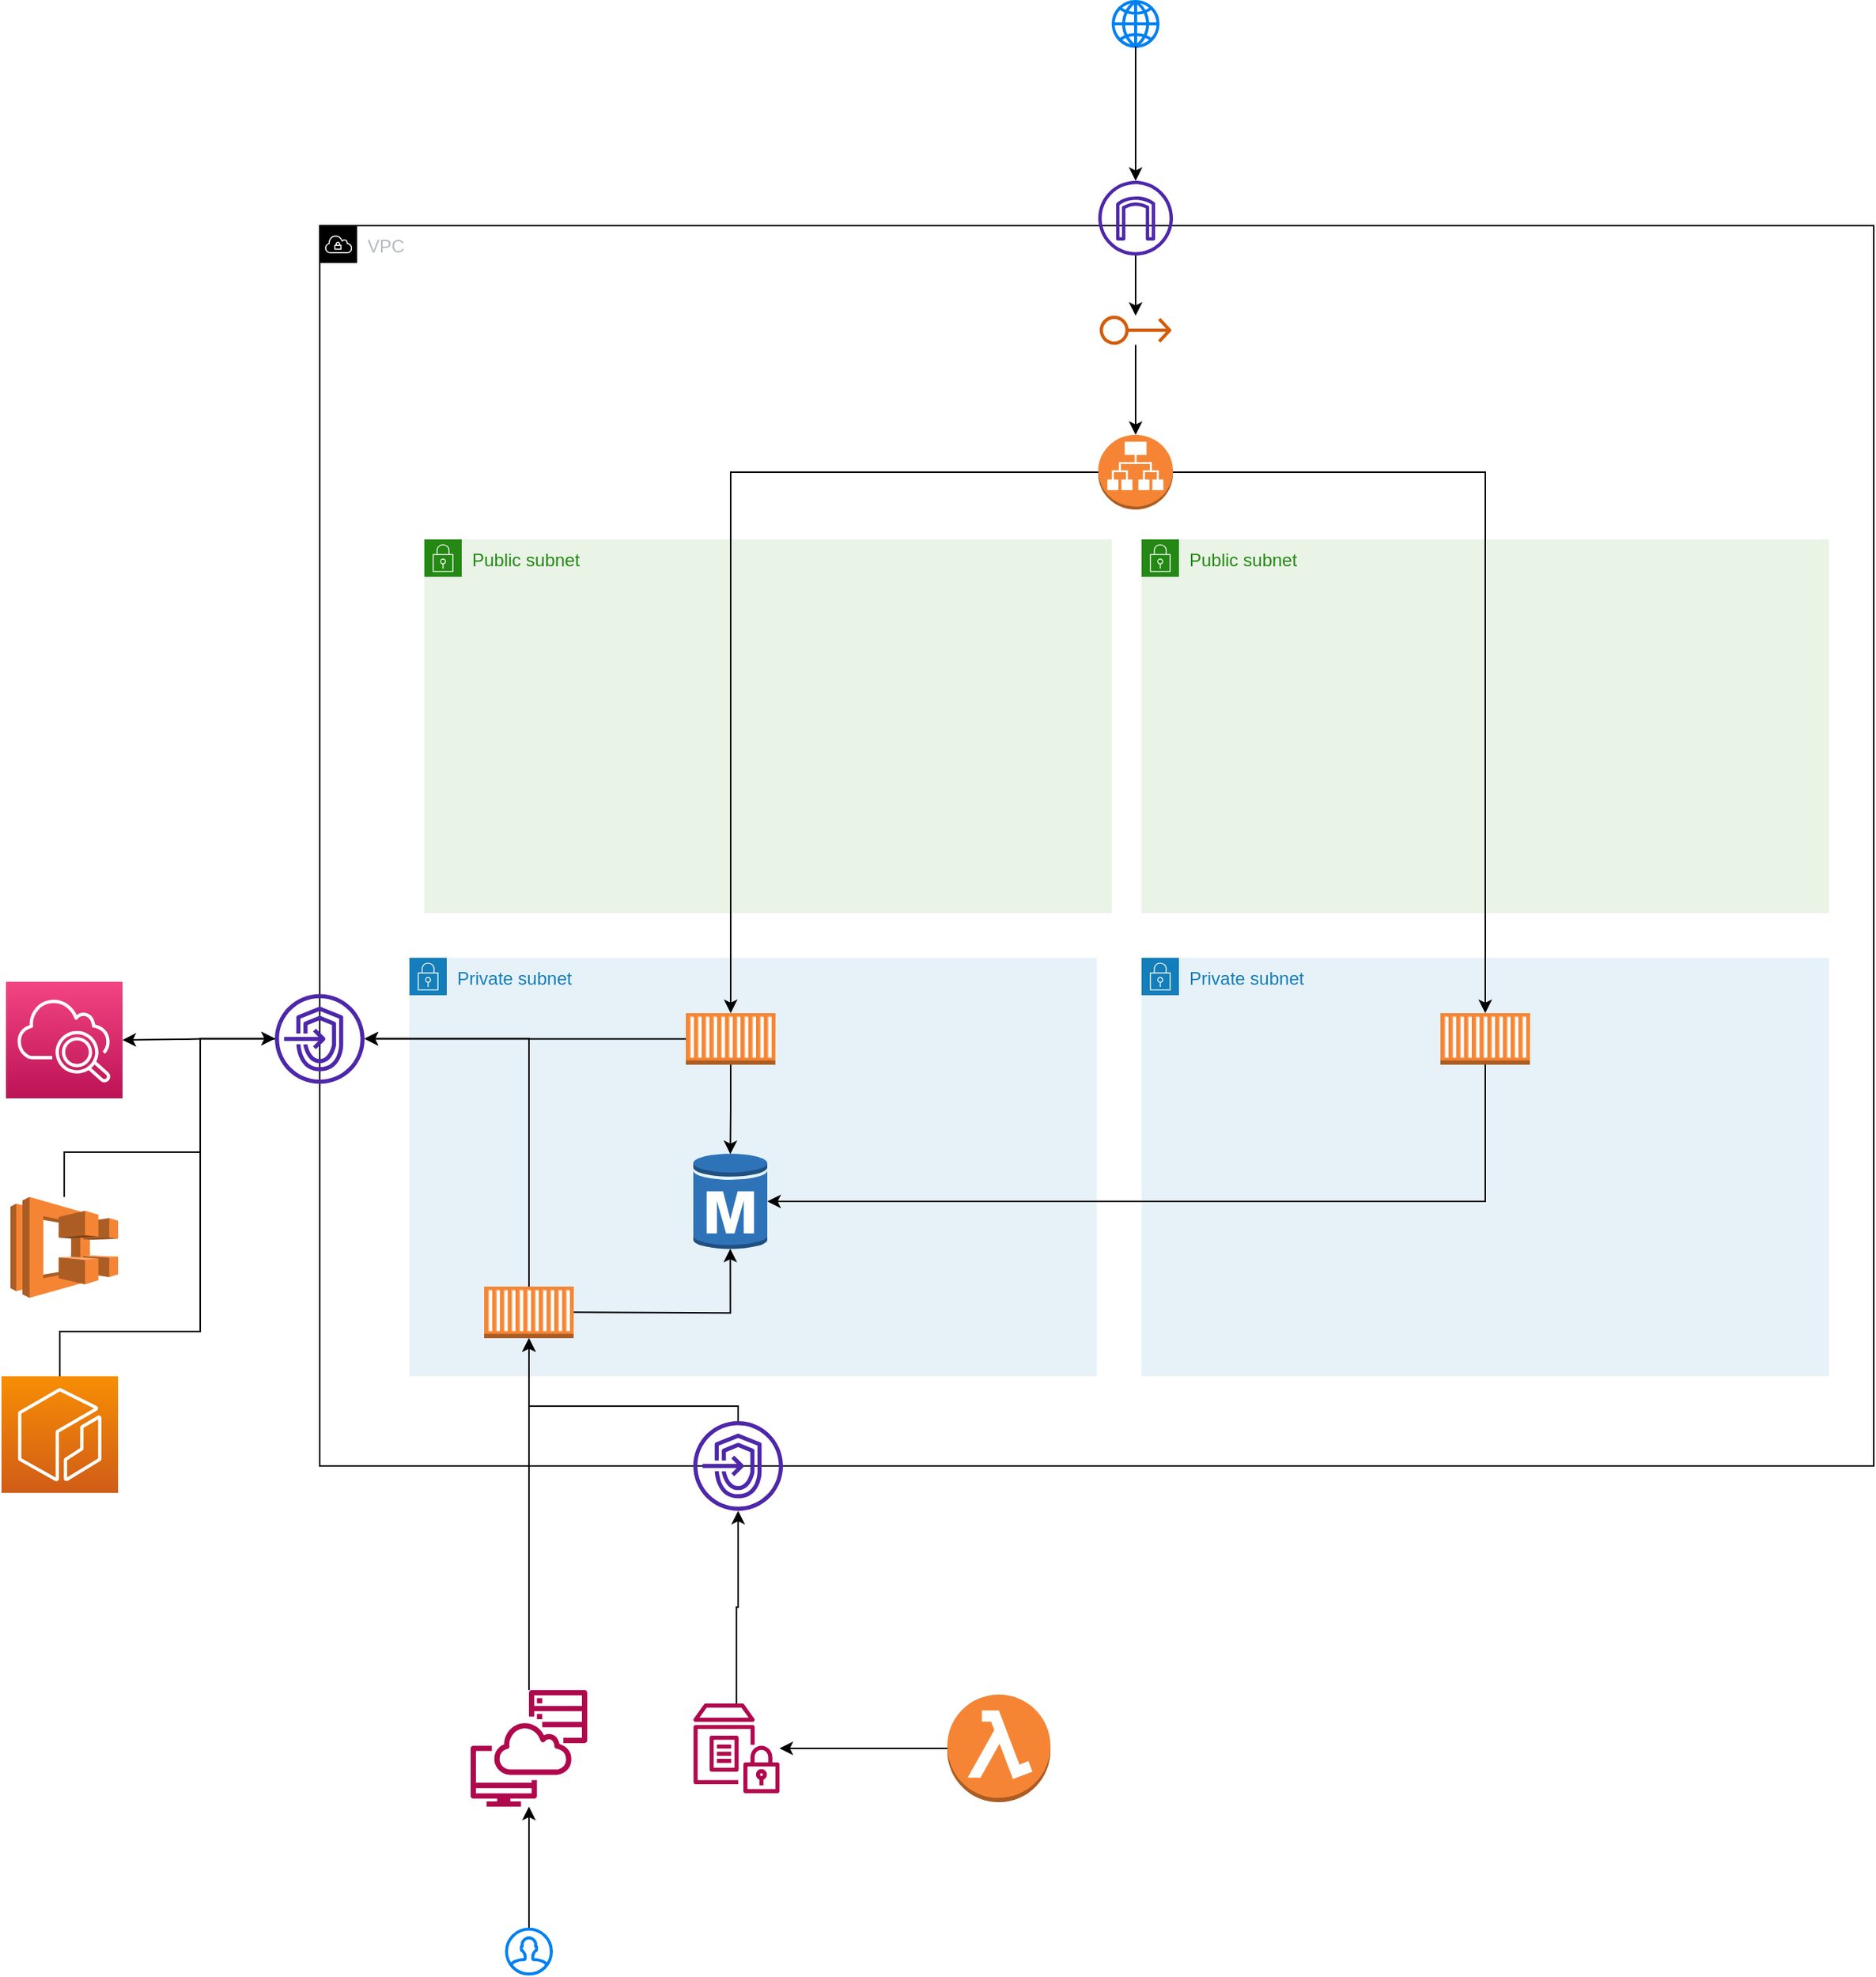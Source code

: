 <mxfile version="21.3.3" type="github">
  <diagram id="Ht1M8jgEwFfnCIfOTk4-" name="Page-1">
    <mxGraphModel dx="2871" dy="2991" grid="1" gridSize="10" guides="1" tooltips="1" connect="1" arrows="1" fold="1" page="1" pageScale="1" pageWidth="1169" pageHeight="827" math="0" shadow="0">
      <root>
        <mxCell id="0" />
        <mxCell id="1" parent="0" />
        <mxCell id="mZrZ3VLlIDcRX8v9q6k0-5" value="VPC" style="sketch=0;outlineConnect=0;gradientColor=none;html=1;whiteSpace=wrap;fontSize=12;fontStyle=0;shape=mxgraph.aws4.group;grIcon=mxgraph.aws4.group_vpc;strokeColor=#000000;fillColor=none;verticalAlign=top;align=left;spacingLeft=30;fontColor=#B6BABF;dashed=0;" vertex="1" parent="1">
          <mxGeometry x="80" y="-940" width="1040" height="830" as="geometry" />
        </mxCell>
        <mxCell id="mZrZ3VLlIDcRX8v9q6k0-2" value="Public subnet" style="points=[[0,0],[0.25,0],[0.5,0],[0.75,0],[1,0],[1,0.25],[1,0.5],[1,0.75],[1,1],[0.75,1],[0.5,1],[0.25,1],[0,1],[0,0.75],[0,0.5],[0,0.25]];outlineConnect=0;gradientColor=none;html=1;whiteSpace=wrap;fontSize=12;fontStyle=0;container=1;pointerEvents=0;collapsible=0;recursiveResize=0;shape=mxgraph.aws4.group;grIcon=mxgraph.aws4.group_security_group;grStroke=0;strokeColor=#248814;fillColor=#E9F3E6;verticalAlign=top;align=left;spacingLeft=30;fontColor=#248814;dashed=0;" vertex="1" parent="1">
          <mxGeometry x="630" y="-730" width="460" height="250" as="geometry" />
        </mxCell>
        <mxCell id="mZrZ3VLlIDcRX8v9q6k0-3" value="Private subnet" style="points=[[0,0],[0.25,0],[0.5,0],[0.75,0],[1,0],[1,0.25],[1,0.5],[1,0.75],[1,1],[0.75,1],[0.5,1],[0.25,1],[0,1],[0,0.75],[0,0.5],[0,0.25]];outlineConnect=0;gradientColor=none;html=1;whiteSpace=wrap;fontSize=12;fontStyle=0;container=1;pointerEvents=0;collapsible=0;recursiveResize=0;shape=mxgraph.aws4.group;grIcon=mxgraph.aws4.group_security_group;grStroke=0;strokeColor=#147EBA;fillColor=#E6F2F8;verticalAlign=top;align=left;spacingLeft=30;fontColor=#147EBA;dashed=0;" vertex="1" parent="1">
          <mxGeometry x="140" y="-450" width="460" height="280" as="geometry" />
        </mxCell>
        <mxCell id="mZrZ3VLlIDcRX8v9q6k0-16" style="edgeStyle=orthogonalEdgeStyle;rounded=0;orthogonalLoop=1;jettySize=auto;html=1;strokeWidth=1;fillColor=#60a917;strokeColor=#000000;entryX=0.5;entryY=0.98;entryDx=0;entryDy=0;entryPerimeter=0;" edge="1" parent="mZrZ3VLlIDcRX8v9q6k0-3" target="mZrZ3VLlIDcRX8v9q6k0-38">
          <mxGeometry relative="1" as="geometry">
            <mxPoint x="110" y="237.067" as="sourcePoint" />
            <mxPoint x="215" y="200" as="targetPoint" />
          </mxGeometry>
        </mxCell>
        <mxCell id="mZrZ3VLlIDcRX8v9q6k0-31" value="" style="outlineConnect=0;dashed=0;verticalLabelPosition=bottom;verticalAlign=top;align=center;html=1;shape=mxgraph.aws3.ec2_compute_container;fillColor=#F58534;gradientColor=none;" vertex="1" parent="mZrZ3VLlIDcRX8v9q6k0-3">
          <mxGeometry x="50" y="220" width="60" height="34.5" as="geometry" />
        </mxCell>
        <mxCell id="mZrZ3VLlIDcRX8v9q6k0-38" value="" style="outlineConnect=0;dashed=0;verticalLabelPosition=bottom;verticalAlign=top;align=center;html=1;shape=mxgraph.aws3.rds_db_instance;fillColor=#2E73B8;gradientColor=none;" vertex="1" parent="mZrZ3VLlIDcRX8v9q6k0-3">
          <mxGeometry x="190" y="130" width="49.5" height="66" as="geometry" />
        </mxCell>
        <mxCell id="mZrZ3VLlIDcRX8v9q6k0-6" value="Public subnet" style="points=[[0,0],[0.25,0],[0.5,0],[0.75,0],[1,0],[1,0.25],[1,0.5],[1,0.75],[1,1],[0.75,1],[0.5,1],[0.25,1],[0,1],[0,0.75],[0,0.5],[0,0.25]];outlineConnect=0;gradientColor=none;html=1;whiteSpace=wrap;fontSize=12;fontStyle=0;container=1;pointerEvents=0;collapsible=0;recursiveResize=0;shape=mxgraph.aws4.group;grIcon=mxgraph.aws4.group_security_group;grStroke=0;strokeColor=#248814;fillColor=#E9F3E6;verticalAlign=top;align=left;spacingLeft=30;fontColor=#248814;dashed=0;" vertex="1" parent="1">
          <mxGeometry x="150" y="-730" width="460" height="250" as="geometry" />
        </mxCell>
        <mxCell id="mZrZ3VLlIDcRX8v9q6k0-7" value="Private subnet" style="points=[[0,0],[0.25,0],[0.5,0],[0.75,0],[1,0],[1,0.25],[1,0.5],[1,0.75],[1,1],[0.75,1],[0.5,1],[0.25,1],[0,1],[0,0.75],[0,0.5],[0,0.25]];outlineConnect=0;gradientColor=none;html=1;whiteSpace=wrap;fontSize=12;fontStyle=0;container=1;pointerEvents=0;collapsible=0;recursiveResize=0;shape=mxgraph.aws4.group;grIcon=mxgraph.aws4.group_security_group;grStroke=0;strokeColor=#147EBA;fillColor=#E6F2F8;verticalAlign=top;align=left;spacingLeft=30;fontColor=#147EBA;dashed=0;" vertex="1" parent="1">
          <mxGeometry x="630" y="-450" width="460" height="280" as="geometry" />
        </mxCell>
        <mxCell id="mZrZ3VLlIDcRX8v9q6k0-20" value="" style="outlineConnect=0;dashed=0;verticalLabelPosition=bottom;verticalAlign=top;align=center;html=1;shape=mxgraph.aws3.ec2_compute_container;fillColor=#F58534;gradientColor=none;" vertex="1" parent="mZrZ3VLlIDcRX8v9q6k0-7">
          <mxGeometry x="200" y="37" width="60" height="34.5" as="geometry" />
        </mxCell>
        <mxCell id="mZrZ3VLlIDcRX8v9q6k0-10" value="" style="edgeStyle=orthogonalEdgeStyle;rounded=0;orthogonalLoop=1;jettySize=auto;html=1;fillColor=#60a917;strokeColor=#000000;strokeWidth=1;entryX=0.5;entryY=1;entryDx=0;entryDy=0;entryPerimeter=0;" edge="1" parent="1" source="mZrZ3VLlIDcRX8v9q6k0-9" target="mZrZ3VLlIDcRX8v9q6k0-31">
          <mxGeometry relative="1" as="geometry">
            <mxPoint x="220" y="-186" as="targetPoint" />
          </mxGeometry>
        </mxCell>
        <mxCell id="mZrZ3VLlIDcRX8v9q6k0-9" value="" style="sketch=0;outlineConnect=0;fontColor=#232F3E;gradientColor=none;fillColor=#B0084D;strokeColor=none;dashed=0;verticalLabelPosition=bottom;verticalAlign=top;align=center;html=1;fontSize=12;fontStyle=0;aspect=fixed;pointerEvents=1;shape=mxgraph.aws4.systems_manager_session_manager;" vertex="1" parent="1">
          <mxGeometry x="181" y="40" width="78" height="78" as="geometry" />
        </mxCell>
        <mxCell id="mZrZ3VLlIDcRX8v9q6k0-12" style="edgeStyle=orthogonalEdgeStyle;rounded=0;orthogonalLoop=1;jettySize=auto;html=1;fillColor=#60a917;strokeColor=#000000;strokeWidth=1;" edge="1" parent="1" source="mZrZ3VLlIDcRX8v9q6k0-11" target="mZrZ3VLlIDcRX8v9q6k0-9">
          <mxGeometry relative="1" as="geometry" />
        </mxCell>
        <mxCell id="mZrZ3VLlIDcRX8v9q6k0-11" value="" style="html=1;verticalLabelPosition=bottom;align=center;labelBackgroundColor=#ffffff;verticalAlign=top;strokeWidth=2;strokeColor=#0080F0;shadow=0;dashed=0;shape=mxgraph.ios7.icons.user;" vertex="1" parent="1">
          <mxGeometry x="205" y="200" width="30" height="30" as="geometry" />
        </mxCell>
        <mxCell id="mZrZ3VLlIDcRX8v9q6k0-22" style="edgeStyle=orthogonalEdgeStyle;rounded=0;orthogonalLoop=1;jettySize=auto;html=1;entryX=0.5;entryY=0.02;entryDx=0;entryDy=0;entryPerimeter=0;strokeColor=#000000;" edge="1" parent="1" source="mZrZ3VLlIDcRX8v9q6k0-21" target="mZrZ3VLlIDcRX8v9q6k0-38">
          <mxGeometry relative="1" as="geometry">
            <mxPoint x="354.75" y="-319.34" as="targetPoint" />
          </mxGeometry>
        </mxCell>
        <mxCell id="mZrZ3VLlIDcRX8v9q6k0-25" style="edgeStyle=orthogonalEdgeStyle;rounded=0;orthogonalLoop=1;jettySize=auto;html=1;strokeColor=#000000;" edge="1" parent="1" source="mZrZ3VLlIDcRX8v9q6k0-21" target="mZrZ3VLlIDcRX8v9q6k0-24">
          <mxGeometry relative="1" as="geometry" />
        </mxCell>
        <mxCell id="mZrZ3VLlIDcRX8v9q6k0-21" value="" style="outlineConnect=0;dashed=0;verticalLabelPosition=bottom;verticalAlign=top;align=center;html=1;shape=mxgraph.aws3.ec2_compute_container;fillColor=#F58534;gradientColor=none;" vertex="1" parent="1">
          <mxGeometry x="325" y="-413" width="60" height="34.5" as="geometry" />
        </mxCell>
        <mxCell id="mZrZ3VLlIDcRX8v9q6k0-29" style="edgeStyle=orthogonalEdgeStyle;rounded=0;orthogonalLoop=1;jettySize=auto;html=1;" edge="1" parent="1" source="mZrZ3VLlIDcRX8v9q6k0-24" target="mZrZ3VLlIDcRX8v9q6k0-28">
          <mxGeometry relative="1" as="geometry" />
        </mxCell>
        <mxCell id="mZrZ3VLlIDcRX8v9q6k0-24" value="" style="sketch=0;outlineConnect=0;fontColor=#232F3E;gradientColor=none;fillColor=#4D27AA;strokeColor=none;dashed=0;verticalLabelPosition=bottom;verticalAlign=top;align=center;html=1;fontSize=12;fontStyle=0;aspect=fixed;pointerEvents=1;shape=mxgraph.aws4.endpoints;" vertex="1" parent="1">
          <mxGeometry x="50" y="-425.75" width="60" height="60" as="geometry" />
        </mxCell>
        <mxCell id="mZrZ3VLlIDcRX8v9q6k0-27" style="edgeStyle=orthogonalEdgeStyle;rounded=0;orthogonalLoop=1;jettySize=auto;html=1;exitX=0.5;exitY=0;exitDx=0;exitDy=0;exitPerimeter=0;" edge="1" parent="1" source="mZrZ3VLlIDcRX8v9q6k0-31" target="mZrZ3VLlIDcRX8v9q6k0-24">
          <mxGeometry relative="1" as="geometry">
            <mxPoint x="120" y="-400" as="targetPoint" />
            <mxPoint x="220" y="-234.87" as="sourcePoint" />
            <Array as="points">
              <mxPoint x="220" y="-396" />
            </Array>
          </mxGeometry>
        </mxCell>
        <mxCell id="mZrZ3VLlIDcRX8v9q6k0-28" value="" style="sketch=0;points=[[0,0,0],[0.25,0,0],[0.5,0,0],[0.75,0,0],[1,0,0],[0,1,0],[0.25,1,0],[0.5,1,0],[0.75,1,0],[1,1,0],[0,0.25,0],[0,0.5,0],[0,0.75,0],[1,0.25,0],[1,0.5,0],[1,0.75,0]];points=[[0,0,0],[0.25,0,0],[0.5,0,0],[0.75,0,0],[1,0,0],[0,1,0],[0.25,1,0],[0.5,1,0],[0.75,1,0],[1,1,0],[0,0.25,0],[0,0.5,0],[0,0.75,0],[1,0.25,0],[1,0.5,0],[1,0.75,0]];outlineConnect=0;fontColor=#232F3E;gradientColor=#F34482;gradientDirection=north;fillColor=#BC1356;strokeColor=#ffffff;dashed=0;verticalLabelPosition=bottom;verticalAlign=top;align=center;html=1;fontSize=12;fontStyle=0;aspect=fixed;shape=mxgraph.aws4.resourceIcon;resIcon=mxgraph.aws4.cloudwatch_2;" vertex="1" parent="1">
          <mxGeometry x="-130" y="-434" width="78" height="78" as="geometry" />
        </mxCell>
        <mxCell id="mZrZ3VLlIDcRX8v9q6k0-32" style="edgeStyle=orthogonalEdgeStyle;rounded=0;orthogonalLoop=1;jettySize=auto;html=1;" edge="1" parent="1" source="mZrZ3VLlIDcRX8v9q6k0-30" target="mZrZ3VLlIDcRX8v9q6k0-24">
          <mxGeometry relative="1" as="geometry">
            <Array as="points">
              <mxPoint x="-91" y="-320" />
              <mxPoint y="-320" />
              <mxPoint y="-396" />
            </Array>
          </mxGeometry>
        </mxCell>
        <mxCell id="mZrZ3VLlIDcRX8v9q6k0-30" value="" style="outlineConnect=0;dashed=0;verticalLabelPosition=bottom;verticalAlign=top;align=center;html=1;shape=mxgraph.aws3.ecs;fillColor=#F58534;gradientColor=none;" vertex="1" parent="1">
          <mxGeometry x="-127" y="-290" width="72" height="67.5" as="geometry" />
        </mxCell>
        <mxCell id="mZrZ3VLlIDcRX8v9q6k0-34" style="edgeStyle=orthogonalEdgeStyle;rounded=0;orthogonalLoop=1;jettySize=auto;html=1;" edge="1" parent="1" source="mZrZ3VLlIDcRX8v9q6k0-33" target="mZrZ3VLlIDcRX8v9q6k0-24">
          <mxGeometry relative="1" as="geometry">
            <Array as="points">
              <mxPoint x="-94" y="-200" />
              <mxPoint y="-200" />
              <mxPoint y="-396" />
            </Array>
          </mxGeometry>
        </mxCell>
        <mxCell id="mZrZ3VLlIDcRX8v9q6k0-33" value="" style="sketch=0;points=[[0,0,0],[0.25,0,0],[0.5,0,0],[0.75,0,0],[1,0,0],[0,1,0],[0.25,1,0],[0.5,1,0],[0.75,1,0],[1,1,0],[0,0.25,0],[0,0.5,0],[0,0.75,0],[1,0.25,0],[1,0.5,0],[1,0.75,0]];outlineConnect=0;fontColor=#232F3E;gradientColor=#F78E04;gradientDirection=north;fillColor=#D05C17;strokeColor=#ffffff;dashed=0;verticalLabelPosition=bottom;verticalAlign=top;align=center;html=1;fontSize=12;fontStyle=0;aspect=fixed;shape=mxgraph.aws4.resourceIcon;resIcon=mxgraph.aws4.ecr;" vertex="1" parent="1">
          <mxGeometry x="-133" y="-170" width="78" height="78" as="geometry" />
        </mxCell>
        <mxCell id="mZrZ3VLlIDcRX8v9q6k0-36" style="edgeStyle=orthogonalEdgeStyle;rounded=0;orthogonalLoop=1;jettySize=auto;html=1;entryX=0.5;entryY=0;entryDx=0;entryDy=0;entryPerimeter=0;" edge="1" parent="1" source="mZrZ3VLlIDcRX8v9q6k0-35" target="mZrZ3VLlIDcRX8v9q6k0-21">
          <mxGeometry relative="1" as="geometry" />
        </mxCell>
        <mxCell id="mZrZ3VLlIDcRX8v9q6k0-37" style="edgeStyle=orthogonalEdgeStyle;rounded=0;orthogonalLoop=1;jettySize=auto;html=1;" edge="1" parent="1" source="mZrZ3VLlIDcRX8v9q6k0-35" target="mZrZ3VLlIDcRX8v9q6k0-20">
          <mxGeometry relative="1" as="geometry" />
        </mxCell>
        <mxCell id="mZrZ3VLlIDcRX8v9q6k0-35" value="" style="outlineConnect=0;dashed=0;verticalLabelPosition=bottom;verticalAlign=top;align=center;html=1;shape=mxgraph.aws3.application_load_balancer;fillColor=#F58534;gradientColor=none;" vertex="1" parent="1">
          <mxGeometry x="601" y="-800" width="50" height="50" as="geometry" />
        </mxCell>
        <mxCell id="mZrZ3VLlIDcRX8v9q6k0-23" value="" style="edgeStyle=orthogonalEdgeStyle;rounded=0;orthogonalLoop=1;jettySize=auto;html=1;strokeColor=#000000;entryX=1;entryY=0.5;entryDx=0;entryDy=0;entryPerimeter=0;" edge="1" parent="1" source="mZrZ3VLlIDcRX8v9q6k0-20" target="mZrZ3VLlIDcRX8v9q6k0-38">
          <mxGeometry relative="1" as="geometry">
            <mxPoint x="860" y="-320" as="targetPoint" />
            <Array as="points">
              <mxPoint x="860" y="-287" />
            </Array>
          </mxGeometry>
        </mxCell>
        <mxCell id="mZrZ3VLlIDcRX8v9q6k0-40" style="edgeStyle=orthogonalEdgeStyle;rounded=0;orthogonalLoop=1;jettySize=auto;html=1;" edge="1" parent="1" source="mZrZ3VLlIDcRX8v9q6k0-39" target="mZrZ3VLlIDcRX8v9q6k0-35">
          <mxGeometry relative="1" as="geometry" />
        </mxCell>
        <mxCell id="mZrZ3VLlIDcRX8v9q6k0-39" value="" style="sketch=0;outlineConnect=0;fontColor=#232F3E;gradientColor=none;fillColor=#D45B07;strokeColor=none;dashed=0;verticalLabelPosition=bottom;verticalAlign=top;align=center;html=1;fontSize=12;fontStyle=0;aspect=fixed;pointerEvents=1;shape=mxgraph.aws4.elastic_ip_address;" vertex="1" parent="1">
          <mxGeometry x="602" y="-880" width="48" height="20" as="geometry" />
        </mxCell>
        <mxCell id="mZrZ3VLlIDcRX8v9q6k0-42" style="edgeStyle=orthogonalEdgeStyle;rounded=0;orthogonalLoop=1;jettySize=auto;html=1;" edge="1" parent="1" source="mZrZ3VLlIDcRX8v9q6k0-52" target="mZrZ3VLlIDcRX8v9q6k0-39">
          <mxGeometry relative="1" as="geometry" />
        </mxCell>
        <mxCell id="mZrZ3VLlIDcRX8v9q6k0-41" value="" style="html=1;verticalLabelPosition=bottom;align=center;labelBackgroundColor=#ffffff;verticalAlign=top;strokeWidth=2;strokeColor=#0080F0;shadow=0;dashed=0;shape=mxgraph.ios7.icons.globe;" vertex="1" parent="1">
          <mxGeometry x="611" y="-1090" width="30" height="30" as="geometry" />
        </mxCell>
        <mxCell id="mZrZ3VLlIDcRX8v9q6k0-46" style="edgeStyle=orthogonalEdgeStyle;rounded=0;orthogonalLoop=1;jettySize=auto;html=1;" edge="1" parent="1" source="mZrZ3VLlIDcRX8v9q6k0-43" target="mZrZ3VLlIDcRX8v9q6k0-45">
          <mxGeometry relative="1" as="geometry" />
        </mxCell>
        <mxCell id="mZrZ3VLlIDcRX8v9q6k0-43" value="" style="sketch=0;outlineConnect=0;fontColor=#232F3E;gradientColor=none;fillColor=#B0084D;strokeColor=none;dashed=0;verticalLabelPosition=bottom;verticalAlign=top;align=center;html=1;fontSize=12;fontStyle=0;aspect=fixed;pointerEvents=1;shape=mxgraph.aws4.parameter_store;" vertex="1" parent="1">
          <mxGeometry x="330" y="49" width="57.69" height="60" as="geometry" />
        </mxCell>
        <mxCell id="mZrZ3VLlIDcRX8v9q6k0-47" style="edgeStyle=orthogonalEdgeStyle;rounded=0;orthogonalLoop=1;jettySize=auto;html=1;entryX=0.5;entryY=1;entryDx=0;entryDy=0;entryPerimeter=0;" edge="1" parent="1" source="mZrZ3VLlIDcRX8v9q6k0-45" target="mZrZ3VLlIDcRX8v9q6k0-31">
          <mxGeometry relative="1" as="geometry">
            <Array as="points">
              <mxPoint x="360" y="-150" />
              <mxPoint x="220" y="-150" />
            </Array>
          </mxGeometry>
        </mxCell>
        <mxCell id="mZrZ3VLlIDcRX8v9q6k0-45" value="" style="sketch=0;outlineConnect=0;fontColor=#232F3E;gradientColor=none;fillColor=#4D27AA;strokeColor=none;dashed=0;verticalLabelPosition=bottom;verticalAlign=top;align=center;html=1;fontSize=12;fontStyle=0;aspect=fixed;pointerEvents=1;shape=mxgraph.aws4.endpoints;" vertex="1" parent="1">
          <mxGeometry x="330" y="-140" width="60" height="60" as="geometry" />
        </mxCell>
        <mxCell id="mZrZ3VLlIDcRX8v9q6k0-50" style="edgeStyle=orthogonalEdgeStyle;rounded=0;orthogonalLoop=1;jettySize=auto;html=1;" edge="1" parent="1" source="mZrZ3VLlIDcRX8v9q6k0-49" target="mZrZ3VLlIDcRX8v9q6k0-43">
          <mxGeometry relative="1" as="geometry" />
        </mxCell>
        <mxCell id="mZrZ3VLlIDcRX8v9q6k0-49" value="" style="outlineConnect=0;dashed=0;verticalLabelPosition=bottom;verticalAlign=top;align=center;html=1;shape=mxgraph.aws3.lambda_function;fillColor=#F58534;gradientColor=none;" vertex="1" parent="1">
          <mxGeometry x="500" y="43" width="69" height="72" as="geometry" />
        </mxCell>
        <mxCell id="mZrZ3VLlIDcRX8v9q6k0-51" value="" style="edgeStyle=orthogonalEdgeStyle;rounded=0;orthogonalLoop=1;jettySize=auto;html=1;" edge="1" parent="1" source="mZrZ3VLlIDcRX8v9q6k0-41" target="mZrZ3VLlIDcRX8v9q6k0-52">
          <mxGeometry relative="1" as="geometry">
            <mxPoint x="625" y="-950" as="sourcePoint" />
            <mxPoint x="626" y="-860" as="targetPoint" />
          </mxGeometry>
        </mxCell>
        <mxCell id="mZrZ3VLlIDcRX8v9q6k0-52" value="" style="sketch=0;outlineConnect=0;fontColor=#232F3E;gradientColor=none;fillColor=#4D27AA;strokeColor=none;dashed=0;verticalLabelPosition=bottom;verticalAlign=top;align=center;html=1;fontSize=12;fontStyle=0;aspect=fixed;pointerEvents=1;shape=mxgraph.aws4.internet_gateway;" vertex="1" parent="1">
          <mxGeometry x="601" y="-970" width="50" height="50" as="geometry" />
        </mxCell>
      </root>
    </mxGraphModel>
  </diagram>
</mxfile>
